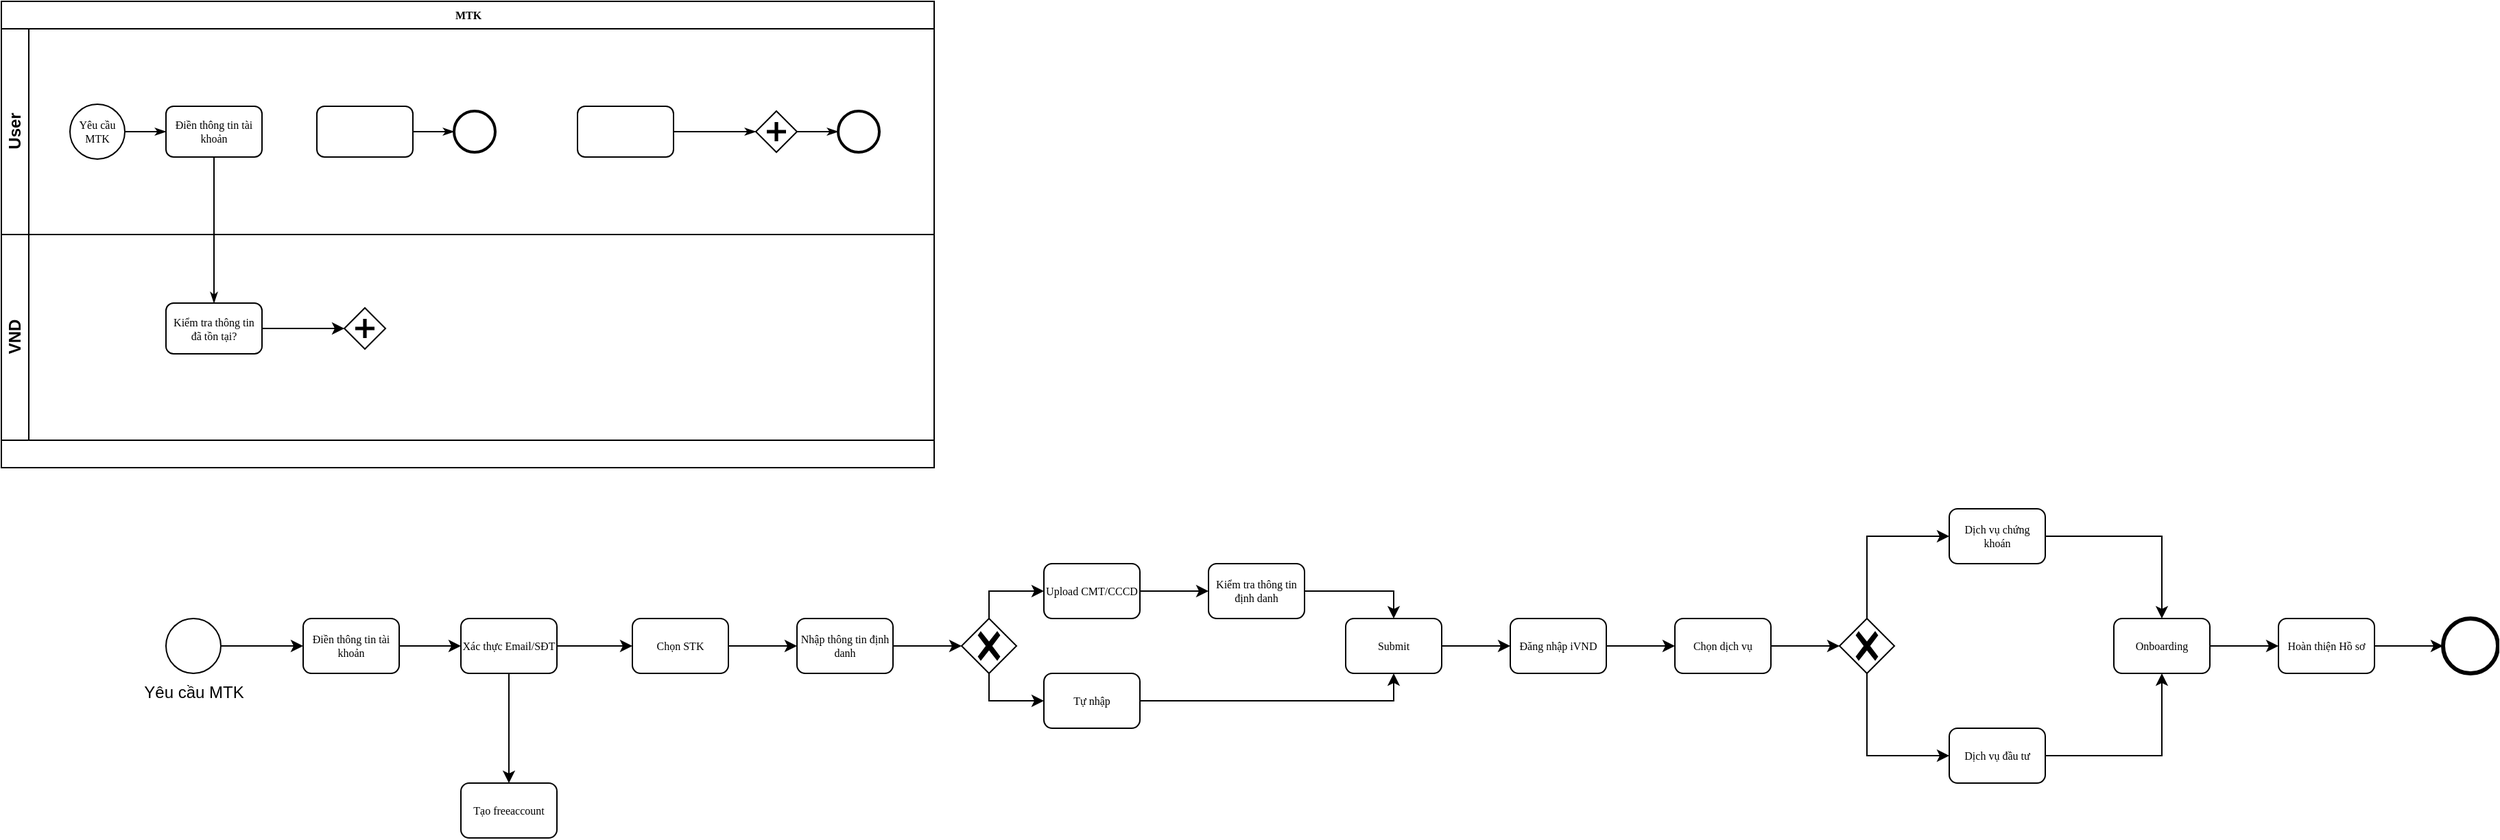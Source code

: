 <mxfile version="14.9.9" type="github" pages="4">
  <diagram name="Page-1" id="c7488fd3-1785-93aa-aadb-54a6760d102a">
    <mxGraphModel dx="618" dy="349" grid="1" gridSize="10" guides="1" tooltips="1" connect="1" arrows="1" fold="1" page="1" pageScale="1" pageWidth="1100" pageHeight="850" background="none" math="0" shadow="0">
      <root>
        <mxCell id="0" />
        <mxCell id="1" parent="0" />
        <mxCell id="2b4e8129b02d487f-1" value="MTK" style="swimlane;html=1;childLayout=stackLayout;horizontal=1;startSize=20;horizontalStack=0;rounded=0;shadow=0;labelBackgroundColor=none;strokeWidth=1;fontFamily=Verdana;fontSize=8;align=center;" parent="1" vertex="1">
          <mxGeometry x="180" y="70" width="680" height="340" as="geometry" />
        </mxCell>
        <mxCell id="2b4e8129b02d487f-2" value="User" style="swimlane;html=1;startSize=20;horizontal=0;" parent="2b4e8129b02d487f-1" vertex="1">
          <mxGeometry y="20" width="680" height="150" as="geometry" />
        </mxCell>
        <mxCell id="2b4e8129b02d487f-18" style="edgeStyle=orthogonalEdgeStyle;rounded=0;html=1;labelBackgroundColor=none;startArrow=none;startFill=0;startSize=5;endArrow=classicThin;endFill=1;endSize=5;jettySize=auto;orthogonalLoop=1;strokeWidth=1;fontFamily=Verdana;fontSize=8" parent="2b4e8129b02d487f-2" source="2b4e8129b02d487f-5" target="2b4e8129b02d487f-6" edge="1">
          <mxGeometry relative="1" as="geometry" />
        </mxCell>
        <mxCell id="2b4e8129b02d487f-5" value="Yêu cầu MTK" style="ellipse;whiteSpace=wrap;html=1;rounded=0;shadow=0;labelBackgroundColor=none;strokeWidth=1;fontFamily=Verdana;fontSize=8;align=center;" parent="2b4e8129b02d487f-2" vertex="1">
          <mxGeometry x="50" y="55" width="40" height="40" as="geometry" />
        </mxCell>
        <mxCell id="2b4e8129b02d487f-6" value="Điền thông tin tài khoản" style="rounded=1;whiteSpace=wrap;html=1;shadow=0;labelBackgroundColor=none;strokeWidth=1;fontFamily=Verdana;fontSize=8;align=center;" parent="2b4e8129b02d487f-2" vertex="1">
          <mxGeometry x="120" y="56.5" width="70" height="37" as="geometry" />
        </mxCell>
        <mxCell id="2b4e8129b02d487f-20" style="edgeStyle=orthogonalEdgeStyle;rounded=0;html=1;labelBackgroundColor=none;startArrow=none;startFill=0;startSize=5;endArrow=classicThin;endFill=1;endSize=5;jettySize=auto;orthogonalLoop=1;strokeWidth=1;fontFamily=Verdana;fontSize=8" parent="2b4e8129b02d487f-2" source="2b4e8129b02d487f-7" target="2b4e8129b02d487f-8" edge="1">
          <mxGeometry relative="1" as="geometry" />
        </mxCell>
        <mxCell id="2b4e8129b02d487f-7" value="" style="rounded=1;whiteSpace=wrap;html=1;shadow=0;labelBackgroundColor=none;strokeWidth=1;fontFamily=Verdana;fontSize=8;align=center;" parent="2b4e8129b02d487f-2" vertex="1">
          <mxGeometry x="230" y="56.5" width="70" height="37" as="geometry" />
        </mxCell>
        <mxCell id="2b4e8129b02d487f-8" value="" style="ellipse;whiteSpace=wrap;html=1;rounded=0;shadow=0;labelBackgroundColor=none;strokeWidth=2;fontFamily=Verdana;fontSize=8;align=center;" parent="2b4e8129b02d487f-2" vertex="1">
          <mxGeometry x="330" y="60" width="30" height="30" as="geometry" />
        </mxCell>
        <mxCell id="2b4e8129b02d487f-22" style="edgeStyle=orthogonalEdgeStyle;rounded=0;html=1;entryX=0;entryY=0.5;labelBackgroundColor=none;startArrow=none;startFill=0;startSize=5;endArrow=classicThin;endFill=1;endSize=5;jettySize=auto;orthogonalLoop=1;strokeWidth=1;fontFamily=Verdana;fontSize=8" parent="2b4e8129b02d487f-2" source="2b4e8129b02d487f-9" target="2b4e8129b02d487f-10" edge="1">
          <mxGeometry relative="1" as="geometry" />
        </mxCell>
        <mxCell id="2b4e8129b02d487f-9" value="" style="rounded=1;whiteSpace=wrap;html=1;shadow=0;labelBackgroundColor=none;strokeWidth=1;fontFamily=Verdana;fontSize=8;align=center;" parent="2b4e8129b02d487f-2" vertex="1">
          <mxGeometry x="420" y="56.5" width="70" height="37" as="geometry" />
        </mxCell>
        <mxCell id="2b4e8129b02d487f-23" style="edgeStyle=orthogonalEdgeStyle;rounded=0;html=1;labelBackgroundColor=none;startArrow=none;startFill=0;startSize=5;endArrow=classicThin;endFill=1;endSize=5;jettySize=auto;orthogonalLoop=1;strokeWidth=1;fontFamily=Verdana;fontSize=8" parent="2b4e8129b02d487f-2" source="2b4e8129b02d487f-10" target="2b4e8129b02d487f-11" edge="1">
          <mxGeometry relative="1" as="geometry" />
        </mxCell>
        <mxCell id="2b4e8129b02d487f-10" value="" style="shape=mxgraph.bpmn.shape;html=1;verticalLabelPosition=bottom;labelBackgroundColor=#ffffff;verticalAlign=top;perimeter=rhombusPerimeter;background=gateway;outline=none;symbol=parallelGw;rounded=1;shadow=0;strokeWidth=1;fontFamily=Verdana;fontSize=8;align=center;" parent="2b4e8129b02d487f-2" vertex="1">
          <mxGeometry x="550" y="60" width="30" height="30" as="geometry" />
        </mxCell>
        <mxCell id="2b4e8129b02d487f-11" value="" style="ellipse;whiteSpace=wrap;html=1;rounded=0;shadow=0;labelBackgroundColor=none;strokeWidth=2;fontFamily=Verdana;fontSize=8;align=center;" parent="2b4e8129b02d487f-2" vertex="1">
          <mxGeometry x="610" y="60" width="30" height="30" as="geometry" />
        </mxCell>
        <mxCell id="2b4e8129b02d487f-3" value="VND" style="swimlane;html=1;startSize=20;horizontal=0;" parent="2b4e8129b02d487f-1" vertex="1">
          <mxGeometry y="170" width="680" height="150" as="geometry" />
        </mxCell>
        <mxCell id="t-NtfFLK4xxWOC6bRGIN-2" style="edgeStyle=orthogonalEdgeStyle;rounded=0;orthogonalLoop=1;jettySize=auto;html=1;exitX=1;exitY=0.5;exitDx=0;exitDy=0;entryX=0;entryY=0.5;entryDx=0;entryDy=0;" parent="2b4e8129b02d487f-3" source="2b4e8129b02d487f-12" target="t-NtfFLK4xxWOC6bRGIN-1" edge="1">
          <mxGeometry relative="1" as="geometry" />
        </mxCell>
        <mxCell id="2b4e8129b02d487f-12" value="Kiểm tra thông tin đã tồn tại?" style="rounded=1;whiteSpace=wrap;html=1;shadow=0;labelBackgroundColor=none;strokeWidth=1;fontFamily=Verdana;fontSize=8;align=center;" parent="2b4e8129b02d487f-3" vertex="1">
          <mxGeometry x="120" y="50.0" width="70" height="37" as="geometry" />
        </mxCell>
        <mxCell id="t-NtfFLK4xxWOC6bRGIN-1" value="" style="shape=mxgraph.bpmn.shape;html=1;verticalLabelPosition=bottom;labelBackgroundColor=#ffffff;verticalAlign=top;perimeter=rhombusPerimeter;background=gateway;outline=none;symbol=parallelGw;rounded=1;shadow=0;strokeWidth=1;fontFamily=Verdana;fontSize=8;align=center;" parent="2b4e8129b02d487f-3" vertex="1">
          <mxGeometry x="250" y="53.5" width="30" height="30" as="geometry" />
        </mxCell>
        <mxCell id="2b4e8129b02d487f-24" style="edgeStyle=orthogonalEdgeStyle;rounded=0;html=1;labelBackgroundColor=none;startArrow=none;startFill=0;startSize=5;endArrow=classicThin;endFill=1;endSize=5;jettySize=auto;orthogonalLoop=1;strokeWidth=1;fontFamily=Verdana;fontSize=8" parent="2b4e8129b02d487f-1" source="2b4e8129b02d487f-6" target="2b4e8129b02d487f-12" edge="1">
          <mxGeometry relative="1" as="geometry" />
        </mxCell>
        <mxCell id="_49HIfY4UiRzJs0RtM3f-4" style="edgeStyle=orthogonalEdgeStyle;rounded=0;orthogonalLoop=1;jettySize=auto;html=1;exitX=1;exitY=0.5;exitDx=0;exitDy=0;exitPerimeter=0;entryX=0;entryY=0.5;entryDx=0;entryDy=0;" parent="1" source="_49HIfY4UiRzJs0RtM3f-2" target="_49HIfY4UiRzJs0RtM3f-3" edge="1">
          <mxGeometry relative="1" as="geometry" />
        </mxCell>
        <mxCell id="_49HIfY4UiRzJs0RtM3f-2" value="Yêu cầu MTK" style="points=[[0.145,0.145,0],[0.5,0,0],[0.855,0.145,0],[1,0.5,0],[0.855,0.855,0],[0.5,1,0],[0.145,0.855,0],[0,0.5,0]];shape=mxgraph.bpmn.event;html=1;verticalLabelPosition=bottom;labelBackgroundColor=#ffffff;verticalAlign=top;align=center;perimeter=ellipsePerimeter;outlineConnect=0;aspect=fixed;outline=standard;symbol=general;" parent="1" vertex="1">
          <mxGeometry x="300" y="520" width="40" height="40" as="geometry" />
        </mxCell>
        <mxCell id="_49HIfY4UiRzJs0RtM3f-8" value="" style="edgeStyle=orthogonalEdgeStyle;rounded=0;orthogonalLoop=1;jettySize=auto;html=1;" parent="1" source="_49HIfY4UiRzJs0RtM3f-3" target="_49HIfY4UiRzJs0RtM3f-7" edge="1">
          <mxGeometry relative="1" as="geometry" />
        </mxCell>
        <mxCell id="_49HIfY4UiRzJs0RtM3f-3" value="Điền thông tin tài khoản" style="rounded=1;whiteSpace=wrap;html=1;shadow=0;labelBackgroundColor=none;strokeWidth=1;fontFamily=Verdana;fontSize=8;align=center;" parent="1" vertex="1">
          <mxGeometry x="400" y="520" width="70" height="40" as="geometry" />
        </mxCell>
        <mxCell id="_49HIfY4UiRzJs0RtM3f-10" value="" style="edgeStyle=orthogonalEdgeStyle;rounded=0;orthogonalLoop=1;jettySize=auto;html=1;" parent="1" source="_49HIfY4UiRzJs0RtM3f-7" target="_49HIfY4UiRzJs0RtM3f-9" edge="1">
          <mxGeometry relative="1" as="geometry" />
        </mxCell>
        <mxCell id="3oZRIPKKjnmmXaLc5pMN-2" value="" style="edgeStyle=orthogonalEdgeStyle;rounded=0;orthogonalLoop=1;jettySize=auto;html=1;" edge="1" parent="1" source="_49HIfY4UiRzJs0RtM3f-7" target="3oZRIPKKjnmmXaLc5pMN-1">
          <mxGeometry relative="1" as="geometry" />
        </mxCell>
        <mxCell id="_49HIfY4UiRzJs0RtM3f-7" value="Xác thực Email/SĐT" style="rounded=1;whiteSpace=wrap;html=1;shadow=0;labelBackgroundColor=none;strokeWidth=1;fontFamily=Verdana;fontSize=8;align=center;" parent="1" vertex="1">
          <mxGeometry x="515" y="520" width="70" height="40" as="geometry" />
        </mxCell>
        <mxCell id="_49HIfY4UiRzJs0RtM3f-14" value="" style="edgeStyle=orthogonalEdgeStyle;rounded=0;orthogonalLoop=1;jettySize=auto;html=1;" parent="1" source="_49HIfY4UiRzJs0RtM3f-9" target="_49HIfY4UiRzJs0RtM3f-13" edge="1">
          <mxGeometry relative="1" as="geometry" />
        </mxCell>
        <mxCell id="_49HIfY4UiRzJs0RtM3f-9" value="Chọn STK" style="rounded=1;whiteSpace=wrap;html=1;shadow=0;labelBackgroundColor=none;strokeWidth=1;fontFamily=Verdana;fontSize=8;align=center;" parent="1" vertex="1">
          <mxGeometry x="640" y="520" width="70" height="40" as="geometry" />
        </mxCell>
        <mxCell id="_49HIfY4UiRzJs0RtM3f-16" style="edgeStyle=orthogonalEdgeStyle;rounded=0;orthogonalLoop=1;jettySize=auto;html=1;exitX=1;exitY=0.5;exitDx=0;exitDy=0;entryX=0;entryY=0.5;entryDx=0;entryDy=0;entryPerimeter=0;" parent="1" source="_49HIfY4UiRzJs0RtM3f-13" target="_49HIfY4UiRzJs0RtM3f-15" edge="1">
          <mxGeometry relative="1" as="geometry" />
        </mxCell>
        <mxCell id="_49HIfY4UiRzJs0RtM3f-13" value="Nhập thông tin định danh" style="rounded=1;whiteSpace=wrap;html=1;shadow=0;labelBackgroundColor=none;strokeWidth=1;fontFamily=Verdana;fontSize=8;align=center;" parent="1" vertex="1">
          <mxGeometry x="760" y="520" width="70" height="40" as="geometry" />
        </mxCell>
        <mxCell id="_49HIfY4UiRzJs0RtM3f-18" style="edgeStyle=orthogonalEdgeStyle;rounded=0;orthogonalLoop=1;jettySize=auto;html=1;exitX=0.5;exitY=0;exitDx=0;exitDy=0;exitPerimeter=0;entryX=0;entryY=0.5;entryDx=0;entryDy=0;" parent="1" source="_49HIfY4UiRzJs0RtM3f-15" target="_49HIfY4UiRzJs0RtM3f-17" edge="1">
          <mxGeometry relative="1" as="geometry" />
        </mxCell>
        <mxCell id="_49HIfY4UiRzJs0RtM3f-20" style="edgeStyle=orthogonalEdgeStyle;rounded=0;orthogonalLoop=1;jettySize=auto;html=1;exitX=0.5;exitY=1;exitDx=0;exitDy=0;exitPerimeter=0;entryX=0;entryY=0.5;entryDx=0;entryDy=0;" parent="1" source="_49HIfY4UiRzJs0RtM3f-15" target="_49HIfY4UiRzJs0RtM3f-19" edge="1">
          <mxGeometry relative="1" as="geometry" />
        </mxCell>
        <mxCell id="_49HIfY4UiRzJs0RtM3f-15" value="" style="points=[[0.25,0.25,0],[0.5,0,0],[0.75,0.25,0],[1,0.5,0],[0.75,0.75,0],[0.5,1,0],[0.25,0.75,0],[0,0.5,0]];shape=mxgraph.bpmn.gateway2;html=1;verticalLabelPosition=bottom;labelBackgroundColor=#ffffff;verticalAlign=top;align=center;perimeter=rhombusPerimeter;outlineConnect=0;outline=none;symbol=none;gwType=exclusive;" parent="1" vertex="1">
          <mxGeometry x="880" y="520" width="40" height="40" as="geometry" />
        </mxCell>
        <mxCell id="_49HIfY4UiRzJs0RtM3f-22" value="" style="edgeStyle=orthogonalEdgeStyle;rounded=0;orthogonalLoop=1;jettySize=auto;html=1;" parent="1" source="_49HIfY4UiRzJs0RtM3f-17" target="_49HIfY4UiRzJs0RtM3f-21" edge="1">
          <mxGeometry relative="1" as="geometry" />
        </mxCell>
        <mxCell id="_49HIfY4UiRzJs0RtM3f-17" value="Upload CMT/CCCD" style="rounded=1;whiteSpace=wrap;html=1;shadow=0;labelBackgroundColor=none;strokeWidth=1;fontFamily=Verdana;fontSize=8;align=center;" parent="1" vertex="1">
          <mxGeometry x="940" y="480" width="70" height="40" as="geometry" />
        </mxCell>
        <mxCell id="_49HIfY4UiRzJs0RtM3f-25" style="edgeStyle=orthogonalEdgeStyle;rounded=0;orthogonalLoop=1;jettySize=auto;html=1;exitX=1;exitY=0.5;exitDx=0;exitDy=0;entryX=0.5;entryY=1;entryDx=0;entryDy=0;" parent="1" source="_49HIfY4UiRzJs0RtM3f-19" target="_49HIfY4UiRzJs0RtM3f-23" edge="1">
          <mxGeometry relative="1" as="geometry" />
        </mxCell>
        <mxCell id="_49HIfY4UiRzJs0RtM3f-19" value="Tự nhập" style="rounded=1;whiteSpace=wrap;html=1;shadow=0;labelBackgroundColor=none;strokeWidth=1;fontFamily=Verdana;fontSize=8;align=center;" parent="1" vertex="1">
          <mxGeometry x="940" y="560" width="70" height="40" as="geometry" />
        </mxCell>
        <mxCell id="_49HIfY4UiRzJs0RtM3f-24" style="edgeStyle=orthogonalEdgeStyle;rounded=0;orthogonalLoop=1;jettySize=auto;html=1;exitX=1;exitY=0.5;exitDx=0;exitDy=0;entryX=0.5;entryY=0;entryDx=0;entryDy=0;" parent="1" source="_49HIfY4UiRzJs0RtM3f-21" target="_49HIfY4UiRzJs0RtM3f-23" edge="1">
          <mxGeometry relative="1" as="geometry" />
        </mxCell>
        <mxCell id="_49HIfY4UiRzJs0RtM3f-21" value="Kiểm tra thông tin định danh" style="rounded=1;whiteSpace=wrap;html=1;shadow=0;labelBackgroundColor=none;strokeWidth=1;fontFamily=Verdana;fontSize=8;align=center;" parent="1" vertex="1">
          <mxGeometry x="1060" y="480" width="70" height="40" as="geometry" />
        </mxCell>
        <mxCell id="_49HIfY4UiRzJs0RtM3f-27" value="" style="edgeStyle=orthogonalEdgeStyle;rounded=0;orthogonalLoop=1;jettySize=auto;html=1;" parent="1" source="_49HIfY4UiRzJs0RtM3f-23" target="_49HIfY4UiRzJs0RtM3f-26" edge="1">
          <mxGeometry relative="1" as="geometry" />
        </mxCell>
        <mxCell id="_49HIfY4UiRzJs0RtM3f-23" value="Submit" style="rounded=1;whiteSpace=wrap;html=1;shadow=0;labelBackgroundColor=none;strokeWidth=1;fontFamily=Verdana;fontSize=8;align=center;" parent="1" vertex="1">
          <mxGeometry x="1160" y="520" width="70" height="40" as="geometry" />
        </mxCell>
        <mxCell id="_49HIfY4UiRzJs0RtM3f-29" value="" style="edgeStyle=orthogonalEdgeStyle;rounded=0;orthogonalLoop=1;jettySize=auto;html=1;" parent="1" source="_49HIfY4UiRzJs0RtM3f-26" target="_49HIfY4UiRzJs0RtM3f-28" edge="1">
          <mxGeometry relative="1" as="geometry" />
        </mxCell>
        <mxCell id="_49HIfY4UiRzJs0RtM3f-26" value="Đăng nhập iVND" style="rounded=1;whiteSpace=wrap;html=1;shadow=0;labelBackgroundColor=none;strokeWidth=1;fontFamily=Verdana;fontSize=8;align=center;" parent="1" vertex="1">
          <mxGeometry x="1280" y="520" width="70" height="40" as="geometry" />
        </mxCell>
        <mxCell id="_49HIfY4UiRzJs0RtM3f-31" style="edgeStyle=orthogonalEdgeStyle;rounded=0;orthogonalLoop=1;jettySize=auto;html=1;exitX=1;exitY=0.5;exitDx=0;exitDy=0;" parent="1" source="_49HIfY4UiRzJs0RtM3f-28" target="_49HIfY4UiRzJs0RtM3f-30" edge="1">
          <mxGeometry relative="1" as="geometry" />
        </mxCell>
        <mxCell id="_49HIfY4UiRzJs0RtM3f-28" value="Chọn dịch vụ" style="rounded=1;whiteSpace=wrap;html=1;shadow=0;labelBackgroundColor=none;strokeWidth=1;fontFamily=Verdana;fontSize=8;align=center;" parent="1" vertex="1">
          <mxGeometry x="1400" y="520" width="70" height="40" as="geometry" />
        </mxCell>
        <mxCell id="_49HIfY4UiRzJs0RtM3f-33" style="edgeStyle=orthogonalEdgeStyle;rounded=0;orthogonalLoop=1;jettySize=auto;html=1;exitX=0.5;exitY=0;exitDx=0;exitDy=0;exitPerimeter=0;entryX=0;entryY=0.5;entryDx=0;entryDy=0;" parent="1" source="_49HIfY4UiRzJs0RtM3f-30" target="_49HIfY4UiRzJs0RtM3f-32" edge="1">
          <mxGeometry relative="1" as="geometry" />
        </mxCell>
        <mxCell id="_49HIfY4UiRzJs0RtM3f-35" style="edgeStyle=orthogonalEdgeStyle;rounded=0;orthogonalLoop=1;jettySize=auto;html=1;exitX=0.5;exitY=1;exitDx=0;exitDy=0;exitPerimeter=0;entryX=0;entryY=0.5;entryDx=0;entryDy=0;" parent="1" source="_49HIfY4UiRzJs0RtM3f-30" target="_49HIfY4UiRzJs0RtM3f-34" edge="1">
          <mxGeometry relative="1" as="geometry" />
        </mxCell>
        <mxCell id="_49HIfY4UiRzJs0RtM3f-30" value="" style="points=[[0.25,0.25,0],[0.5,0,0],[0.75,0.25,0],[1,0.5,0],[0.75,0.75,0],[0.5,1,0],[0.25,0.75,0],[0,0.5,0]];shape=mxgraph.bpmn.gateway2;html=1;verticalLabelPosition=bottom;labelBackgroundColor=#ffffff;verticalAlign=top;align=center;perimeter=rhombusPerimeter;outlineConnect=0;outline=none;symbol=none;gwType=exclusive;" parent="1" vertex="1">
          <mxGeometry x="1520" y="520" width="40" height="40" as="geometry" />
        </mxCell>
        <mxCell id="_49HIfY4UiRzJs0RtM3f-37" value="" style="edgeStyle=orthogonalEdgeStyle;rounded=0;orthogonalLoop=1;jettySize=auto;html=1;" parent="1" source="_49HIfY4UiRzJs0RtM3f-32" target="_49HIfY4UiRzJs0RtM3f-36" edge="1">
          <mxGeometry relative="1" as="geometry" />
        </mxCell>
        <mxCell id="_49HIfY4UiRzJs0RtM3f-32" value="Dịch vụ chứng khoán" style="rounded=1;whiteSpace=wrap;html=1;shadow=0;labelBackgroundColor=none;strokeWidth=1;fontFamily=Verdana;fontSize=8;align=center;" parent="1" vertex="1">
          <mxGeometry x="1600" y="440" width="70" height="40" as="geometry" />
        </mxCell>
        <mxCell id="_49HIfY4UiRzJs0RtM3f-38" style="edgeStyle=orthogonalEdgeStyle;rounded=0;orthogonalLoop=1;jettySize=auto;html=1;exitX=1;exitY=0.5;exitDx=0;exitDy=0;entryX=0.5;entryY=1;entryDx=0;entryDy=0;" parent="1" source="_49HIfY4UiRzJs0RtM3f-34" target="_49HIfY4UiRzJs0RtM3f-36" edge="1">
          <mxGeometry relative="1" as="geometry" />
        </mxCell>
        <mxCell id="_49HIfY4UiRzJs0RtM3f-34" value="Dịch vụ đầu tư" style="rounded=1;whiteSpace=wrap;html=1;shadow=0;labelBackgroundColor=none;strokeWidth=1;fontFamily=Verdana;fontSize=8;align=center;" parent="1" vertex="1">
          <mxGeometry x="1600" y="600" width="70" height="40" as="geometry" />
        </mxCell>
        <mxCell id="_49HIfY4UiRzJs0RtM3f-40" value="" style="edgeStyle=orthogonalEdgeStyle;rounded=0;orthogonalLoop=1;jettySize=auto;html=1;" parent="1" source="_49HIfY4UiRzJs0RtM3f-36" target="_49HIfY4UiRzJs0RtM3f-39" edge="1">
          <mxGeometry relative="1" as="geometry" />
        </mxCell>
        <mxCell id="_49HIfY4UiRzJs0RtM3f-36" value="Onboarding" style="rounded=1;whiteSpace=wrap;html=1;shadow=0;labelBackgroundColor=none;strokeWidth=1;fontFamily=Verdana;fontSize=8;align=center;" parent="1" vertex="1">
          <mxGeometry x="1720" y="520" width="70" height="40" as="geometry" />
        </mxCell>
        <mxCell id="_49HIfY4UiRzJs0RtM3f-42" style="edgeStyle=orthogonalEdgeStyle;rounded=0;orthogonalLoop=1;jettySize=auto;html=1;exitX=1;exitY=0.5;exitDx=0;exitDy=0;" parent="1" source="_49HIfY4UiRzJs0RtM3f-39" target="_49HIfY4UiRzJs0RtM3f-41" edge="1">
          <mxGeometry relative="1" as="geometry" />
        </mxCell>
        <mxCell id="_49HIfY4UiRzJs0RtM3f-39" value="Hoàn thiện Hồ sơ" style="rounded=1;whiteSpace=wrap;html=1;shadow=0;labelBackgroundColor=none;strokeWidth=1;fontFamily=Verdana;fontSize=8;align=center;" parent="1" vertex="1">
          <mxGeometry x="1840" y="520" width="70" height="40" as="geometry" />
        </mxCell>
        <mxCell id="_49HIfY4UiRzJs0RtM3f-41" value="" style="points=[[0.145,0.145,0],[0.5,0,0],[0.855,0.145,0],[1,0.5,0],[0.855,0.855,0],[0.5,1,0],[0.145,0.855,0],[0,0.5,0]];shape=mxgraph.bpmn.event;html=1;verticalLabelPosition=bottom;labelBackgroundColor=#ffffff;verticalAlign=top;align=center;perimeter=ellipsePerimeter;outlineConnect=0;aspect=fixed;outline=end;symbol=terminate2;" parent="1" vertex="1">
          <mxGeometry x="1960" y="520" width="40" height="40" as="geometry" />
        </mxCell>
        <mxCell id="3oZRIPKKjnmmXaLc5pMN-1" value="Tạo freeaccount" style="rounded=1;whiteSpace=wrap;html=1;shadow=0;labelBackgroundColor=none;strokeWidth=1;fontFamily=Verdana;fontSize=8;align=center;" vertex="1" parent="1">
          <mxGeometry x="515" y="640" width="70" height="40" as="geometry" />
        </mxCell>
      </root>
    </mxGraphModel>
  </diagram>
  <diagram id="kP4knS4h50Ho0ba9p5c6" name="Page-2">
    <mxGraphModel dx="2968" dy="1680" grid="1" gridSize="10" guides="1" tooltips="1" connect="1" arrows="1" fold="1" page="1" pageScale="1" pageWidth="1200" pageHeight="3500" math="0" shadow="0">
      <root>
        <mxCell id="rjYweRCu03pta9ILM9iG-0" />
        <mxCell id="rjYweRCu03pta9ILM9iG-1" parent="rjYweRCu03pta9ILM9iG-0" />
        <mxCell id="rjYweRCu03pta9ILM9iG-4" value="" style="edgeStyle=orthogonalEdgeStyle;rounded=0;orthogonalLoop=1;jettySize=auto;html=1;" parent="rjYweRCu03pta9ILM9iG-1" source="rjYweRCu03pta9ILM9iG-2" target="rjYweRCu03pta9ILM9iG-3" edge="1">
          <mxGeometry relative="1" as="geometry" />
        </mxCell>
        <mxCell id="rjYweRCu03pta9ILM9iG-2" value="Actor" style="shape=umlActor;verticalLabelPosition=bottom;verticalAlign=top;html=1;outlineConnect=0;" parent="rjYweRCu03pta9ILM9iG-1" vertex="1">
          <mxGeometry x="160" y="200" width="30" height="60" as="geometry" />
        </mxCell>
        <mxCell id="rjYweRCu03pta9ILM9iG-6" value="" style="edgeStyle=orthogonalEdgeStyle;rounded=0;orthogonalLoop=1;jettySize=auto;html=1;" parent="rjYweRCu03pta9ILM9iG-1" source="rjYweRCu03pta9ILM9iG-3" target="rjYweRCu03pta9ILM9iG-5" edge="1">
          <mxGeometry relative="1" as="geometry" />
        </mxCell>
        <mxCell id="rjYweRCu03pta9ILM9iG-3" value="Yêu cầu MTK" style="whiteSpace=wrap;html=1;verticalAlign=middle;align=center;" parent="rjYweRCu03pta9ILM9iG-1" vertex="1">
          <mxGeometry x="270" y="200" width="120" height="60" as="geometry" />
        </mxCell>
        <mxCell id="rjYweRCu03pta9ILM9iG-8" value="" style="edgeStyle=orthogonalEdgeStyle;rounded=0;orthogonalLoop=1;jettySize=auto;html=1;" parent="rjYweRCu03pta9ILM9iG-1" source="rjYweRCu03pta9ILM9iG-5" target="rjYweRCu03pta9ILM9iG-7" edge="1">
          <mxGeometry relative="1" as="geometry" />
        </mxCell>
        <mxCell id="rjYweRCu03pta9ILM9iG-5" value="Nhập thông tin tài khoản" style="whiteSpace=wrap;html=1;" parent="rjYweRCu03pta9ILM9iG-1" vertex="1">
          <mxGeometry x="470" y="200" width="120" height="60" as="geometry" />
        </mxCell>
        <mxCell id="rjYweRCu03pta9ILM9iG-10" value="" style="edgeStyle=orthogonalEdgeStyle;rounded=0;orthogonalLoop=1;jettySize=auto;html=1;" parent="rjYweRCu03pta9ILM9iG-1" source="rjYweRCu03pta9ILM9iG-7" target="rjYweRCu03pta9ILM9iG-9" edge="1">
          <mxGeometry relative="1" as="geometry" />
        </mxCell>
        <mxCell id="rjYweRCu03pta9ILM9iG-7" value="Xác thực Email/SĐT" style="whiteSpace=wrap;html=1;" parent="rjYweRCu03pta9ILM9iG-1" vertex="1">
          <mxGeometry x="670" y="200" width="120" height="60" as="geometry" />
        </mxCell>
        <mxCell id="rjYweRCu03pta9ILM9iG-12" value="" style="edgeStyle=orthogonalEdgeStyle;rounded=0;orthogonalLoop=1;jettySize=auto;html=1;" parent="rjYweRCu03pta9ILM9iG-1" source="rjYweRCu03pta9ILM9iG-9" target="rjYweRCu03pta9ILM9iG-11" edge="1">
          <mxGeometry relative="1" as="geometry" />
        </mxCell>
        <mxCell id="rjYweRCu03pta9ILM9iG-9" value="Nhập thông tin định danh" style="whiteSpace=wrap;html=1;" parent="rjYweRCu03pta9ILM9iG-1" vertex="1">
          <mxGeometry x="870" y="200" width="120" height="60" as="geometry" />
        </mxCell>
        <mxCell id="rjYweRCu03pta9ILM9iG-14" value="" style="edgeStyle=orthogonalEdgeStyle;rounded=0;orthogonalLoop=1;jettySize=auto;html=1;" parent="rjYweRCu03pta9ILM9iG-1" source="rjYweRCu03pta9ILM9iG-11" target="rjYweRCu03pta9ILM9iG-13" edge="1">
          <mxGeometry relative="1" as="geometry" />
        </mxCell>
        <mxCell id="rjYweRCu03pta9ILM9iG-11" value="Kiểm tra thông tin định danh" style="whiteSpace=wrap;html=1;" parent="rjYweRCu03pta9ILM9iG-1" vertex="1">
          <mxGeometry x="1070" y="200" width="120" height="60" as="geometry" />
        </mxCell>
        <mxCell id="rjYweRCu03pta9ILM9iG-16" value="" style="edgeStyle=orthogonalEdgeStyle;rounded=0;orthogonalLoop=1;jettySize=auto;html=1;" parent="rjYweRCu03pta9ILM9iG-1" source="rjYweRCu03pta9ILM9iG-13" target="rjYweRCu03pta9ILM9iG-15" edge="1">
          <mxGeometry relative="1" as="geometry" />
        </mxCell>
        <mxCell id="rjYweRCu03pta9ILM9iG-13" value="Submit" style="whiteSpace=wrap;html=1;" parent="rjYweRCu03pta9ILM9iG-1" vertex="1">
          <mxGeometry x="1240" y="200" width="120" height="60" as="geometry" />
        </mxCell>
        <mxCell id="rjYweRCu03pta9ILM9iG-18" value="" style="edgeStyle=orthogonalEdgeStyle;rounded=0;orthogonalLoop=1;jettySize=auto;html=1;" parent="rjYweRCu03pta9ILM9iG-1" source="rjYweRCu03pta9ILM9iG-15" target="rjYweRCu03pta9ILM9iG-17" edge="1">
          <mxGeometry relative="1" as="geometry" />
        </mxCell>
        <mxCell id="rjYweRCu03pta9ILM9iG-15" value="Đăng nhập" style="whiteSpace=wrap;html=1;" parent="rjYweRCu03pta9ILM9iG-1" vertex="1">
          <mxGeometry x="1440" y="200" width="120" height="60" as="geometry" />
        </mxCell>
        <mxCell id="rjYweRCu03pta9ILM9iG-20" value="" style="edgeStyle=orthogonalEdgeStyle;rounded=0;orthogonalLoop=1;jettySize=auto;html=1;fontSize=42;exitX=0.5;exitY=0;exitDx=0;exitDy=0;entryX=0;entryY=0.5;entryDx=0;entryDy=0;" parent="rjYweRCu03pta9ILM9iG-1" source="rjYweRCu03pta9ILM9iG-17" target="rjYweRCu03pta9ILM9iG-19" edge="1">
          <mxGeometry relative="1" as="geometry" />
        </mxCell>
        <mxCell id="rjYweRCu03pta9ILM9iG-17" value="&lt;font style=&quot;font-size: 42px;&quot;&gt;x&lt;/font&gt;" style="rhombus;whiteSpace=wrap;html=1;verticalAlign=middle;fontSize=42;" parent="rjYweRCu03pta9ILM9iG-1" vertex="1">
          <mxGeometry x="1650" y="190" width="80" height="80" as="geometry" />
        </mxCell>
        <mxCell id="rjYweRCu03pta9ILM9iG-19" value="" style="whiteSpace=wrap;html=1;fontSize=12;" parent="rjYweRCu03pta9ILM9iG-1" vertex="1">
          <mxGeometry x="1800" y="80" width="120" height="60" as="geometry" />
        </mxCell>
        <mxCell id="rjYweRCu03pta9ILM9iG-24" value="" style="edgeStyle=orthogonalEdgeStyle;rounded=0;orthogonalLoop=1;jettySize=auto;html=1;fontSize=12;" parent="rjYweRCu03pta9ILM9iG-1" source="rjYweRCu03pta9ILM9iG-22" target="rjYweRCu03pta9ILM9iG-23" edge="1">
          <mxGeometry relative="1" as="geometry" />
        </mxCell>
        <mxCell id="rjYweRCu03pta9ILM9iG-22" value="Yêu cầu MTK" style="ellipse;whiteSpace=wrap;html=1;aspect=fixed;fontSize=12;align=center;verticalAlign=middle;" parent="rjYweRCu03pta9ILM9iG-1" vertex="1">
          <mxGeometry x="200" y="420" width="80" height="80" as="geometry" />
        </mxCell>
        <mxCell id="rjYweRCu03pta9ILM9iG-26" value="" style="edgeStyle=orthogonalEdgeStyle;rounded=0;orthogonalLoop=1;jettySize=auto;html=1;fontSize=12;" parent="rjYweRCu03pta9ILM9iG-1" source="rjYweRCu03pta9ILM9iG-23" target="rjYweRCu03pta9ILM9iG-25" edge="1">
          <mxGeometry relative="1" as="geometry" />
        </mxCell>
        <mxCell id="rjYweRCu03pta9ILM9iG-23" value="Nhập thông tin tài khoản" style="whiteSpace=wrap;html=1;" parent="rjYweRCu03pta9ILM9iG-1" vertex="1">
          <mxGeometry x="320" y="430" width="120" height="60" as="geometry" />
        </mxCell>
        <mxCell id="2D8VnrzymcDXbHTVr43E-1" value="" style="edgeStyle=orthogonalEdgeStyle;rounded=0;orthogonalLoop=1;jettySize=auto;html=1;" parent="rjYweRCu03pta9ILM9iG-1" source="rjYweRCu03pta9ILM9iG-25" target="2D8VnrzymcDXbHTVr43E-0" edge="1">
          <mxGeometry relative="1" as="geometry" />
        </mxCell>
        <mxCell id="rjYweRCu03pta9ILM9iG-25" value="Xác thực OTP" style="whiteSpace=wrap;html=1;" parent="rjYweRCu03pta9ILM9iG-1" vertex="1">
          <mxGeometry x="480" y="430" width="120" height="60" as="geometry" />
        </mxCell>
        <mxCell id="2D8VnrzymcDXbHTVr43E-5" style="edgeStyle=orthogonalEdgeStyle;rounded=0;orthogonalLoop=1;jettySize=auto;html=1;exitX=1;exitY=0.5;exitDx=0;exitDy=0;entryX=0;entryY=0.5;entryDx=0;entryDy=0;entryPerimeter=0;" parent="rjYweRCu03pta9ILM9iG-1" source="2D8VnrzymcDXbHTVr43E-0" target="2D8VnrzymcDXbHTVr43E-2" edge="1">
          <mxGeometry relative="1" as="geometry" />
        </mxCell>
        <mxCell id="2D8VnrzymcDXbHTVr43E-0" value="Nhập thông tin định danh" style="whiteSpace=wrap;html=1;" parent="rjYweRCu03pta9ILM9iG-1" vertex="1">
          <mxGeometry x="640" y="430" width="120" height="60" as="geometry" />
        </mxCell>
        <mxCell id="2D8VnrzymcDXbHTVr43E-8" style="edgeStyle=orthogonalEdgeStyle;rounded=0;orthogonalLoop=1;jettySize=auto;html=1;exitX=0.5;exitY=0;exitDx=0;exitDy=0;exitPerimeter=0;entryX=0;entryY=0.5;entryDx=0;entryDy=0;" parent="rjYweRCu03pta9ILM9iG-1" source="2D8VnrzymcDXbHTVr43E-2" target="2D8VnrzymcDXbHTVr43E-6" edge="1">
          <mxGeometry relative="1" as="geometry" />
        </mxCell>
        <mxCell id="2D8VnrzymcDXbHTVr43E-9" style="edgeStyle=orthogonalEdgeStyle;rounded=0;orthogonalLoop=1;jettySize=auto;html=1;exitX=0.5;exitY=1;exitDx=0;exitDy=0;exitPerimeter=0;entryX=0;entryY=0.5;entryDx=0;entryDy=0;" parent="rjYweRCu03pta9ILM9iG-1" source="2D8VnrzymcDXbHTVr43E-2" target="2D8VnrzymcDXbHTVr43E-7" edge="1">
          <mxGeometry relative="1" as="geometry" />
        </mxCell>
        <mxCell id="2D8VnrzymcDXbHTVr43E-2" value="" style="points=[[0.25,0.25,0],[0.5,0,0],[0.75,0.25,0],[1,0.5,0],[0.75,0.75,0],[0.5,1,0],[0.25,0.75,0],[0,0.5,0]];shape=mxgraph.bpmn.gateway2;html=1;verticalLabelPosition=bottom;labelBackgroundColor=#ffffff;verticalAlign=top;align=center;perimeter=rhombusPerimeter;outlineConnect=0;outline=none;symbol=none;gwType=exclusive;" parent="rjYweRCu03pta9ILM9iG-1" vertex="1">
          <mxGeometry x="800" y="435" width="50" height="50" as="geometry" />
        </mxCell>
        <mxCell id="2D8VnrzymcDXbHTVr43E-11" value="" style="edgeStyle=orthogonalEdgeStyle;rounded=0;orthogonalLoop=1;jettySize=auto;html=1;" parent="rjYweRCu03pta9ILM9iG-1" source="2D8VnrzymcDXbHTVr43E-6" target="2D8VnrzymcDXbHTVr43E-10" edge="1">
          <mxGeometry relative="1" as="geometry" />
        </mxCell>
        <mxCell id="2D8VnrzymcDXbHTVr43E-6" value="Upload CMT/CCCD" style="whiteSpace=wrap;html=1;" parent="rjYweRCu03pta9ILM9iG-1" vertex="1">
          <mxGeometry x="880" y="360" width="120" height="60" as="geometry" />
        </mxCell>
        <mxCell id="2D8VnrzymcDXbHTVr43E-14" style="edgeStyle=orthogonalEdgeStyle;rounded=0;orthogonalLoop=1;jettySize=auto;html=1;exitX=1;exitY=0.5;exitDx=0;exitDy=0;entryX=0.5;entryY=1;entryDx=0;entryDy=0;" parent="rjYweRCu03pta9ILM9iG-1" source="2D8VnrzymcDXbHTVr43E-7" target="2D8VnrzymcDXbHTVr43E-12" edge="1">
          <mxGeometry relative="1" as="geometry" />
        </mxCell>
        <mxCell id="2D8VnrzymcDXbHTVr43E-7" value="Tự nhập" style="whiteSpace=wrap;html=1;" parent="rjYweRCu03pta9ILM9iG-1" vertex="1">
          <mxGeometry x="880" y="480" width="120" height="60" as="geometry" />
        </mxCell>
        <mxCell id="2D8VnrzymcDXbHTVr43E-13" value="" style="edgeStyle=orthogonalEdgeStyle;rounded=0;orthogonalLoop=1;jettySize=auto;html=1;" parent="rjYweRCu03pta9ILM9iG-1" source="2D8VnrzymcDXbHTVr43E-10" target="2D8VnrzymcDXbHTVr43E-12" edge="1">
          <mxGeometry relative="1" as="geometry" />
        </mxCell>
        <mxCell id="2D8VnrzymcDXbHTVr43E-10" value="Kiểm tra thông tin định danh" style="whiteSpace=wrap;html=1;" parent="rjYweRCu03pta9ILM9iG-1" vertex="1">
          <mxGeometry x="1080" y="360" width="120" height="60" as="geometry" />
        </mxCell>
        <mxCell id="2D8VnrzymcDXbHTVr43E-16" value="" style="edgeStyle=orthogonalEdgeStyle;rounded=0;orthogonalLoop=1;jettySize=auto;html=1;" parent="rjYweRCu03pta9ILM9iG-1" source="2D8VnrzymcDXbHTVr43E-12" target="2D8VnrzymcDXbHTVr43E-15" edge="1">
          <mxGeometry relative="1" as="geometry" />
        </mxCell>
        <mxCell id="2D8VnrzymcDXbHTVr43E-12" value="Submit" style="whiteSpace=wrap;html=1;" parent="rjYweRCu03pta9ILM9iG-1" vertex="1">
          <mxGeometry x="1290" y="430" width="120" height="60" as="geometry" />
        </mxCell>
        <mxCell id="2D8VnrzymcDXbHTVr43E-18" value="" style="edgeStyle=orthogonalEdgeStyle;rounded=0;orthogonalLoop=1;jettySize=auto;html=1;" parent="rjYweRCu03pta9ILM9iG-1" source="2D8VnrzymcDXbHTVr43E-15" target="2D8VnrzymcDXbHTVr43E-17" edge="1">
          <mxGeometry relative="1" as="geometry" />
        </mxCell>
        <mxCell id="2D8VnrzymcDXbHTVr43E-15" value="Đăng nhập iVND" style="whiteSpace=wrap;html=1;" parent="rjYweRCu03pta9ILM9iG-1" vertex="1">
          <mxGeometry x="1470" y="430" width="120" height="60" as="geometry" />
        </mxCell>
        <mxCell id="2D8VnrzymcDXbHTVr43E-20" style="edgeStyle=orthogonalEdgeStyle;rounded=0;orthogonalLoop=1;jettySize=auto;html=1;exitX=1;exitY=0.5;exitDx=0;exitDy=0;entryX=0;entryY=0.5;entryDx=0;entryDy=0;entryPerimeter=0;" parent="rjYweRCu03pta9ILM9iG-1" source="2D8VnrzymcDXbHTVr43E-17" target="2D8VnrzymcDXbHTVr43E-19" edge="1">
          <mxGeometry relative="1" as="geometry" />
        </mxCell>
        <mxCell id="2D8VnrzymcDXbHTVr43E-17" value="Chọn Dịch vụ Đầu tư" style="whiteSpace=wrap;html=1;" parent="rjYweRCu03pta9ILM9iG-1" vertex="1">
          <mxGeometry x="1640" y="430" width="120" height="60" as="geometry" />
        </mxCell>
        <mxCell id="2D8VnrzymcDXbHTVr43E-22" value="" style="edgeStyle=orthogonalEdgeStyle;rounded=0;orthogonalLoop=1;jettySize=auto;html=1;exitX=0.5;exitY=0;exitDx=0;exitDy=0;exitPerimeter=0;entryX=0;entryY=0.5;entryDx=0;entryDy=0;" parent="rjYweRCu03pta9ILM9iG-1" source="2D8VnrzymcDXbHTVr43E-19" target="2D8VnrzymcDXbHTVr43E-21" edge="1">
          <mxGeometry relative="1" as="geometry" />
        </mxCell>
        <mxCell id="2D8VnrzymcDXbHTVr43E-24" value="" style="edgeStyle=orthogonalEdgeStyle;rounded=0;orthogonalLoop=1;jettySize=auto;html=1;exitX=0.5;exitY=1;exitDx=0;exitDy=0;exitPerimeter=0;entryX=0;entryY=0.5;entryDx=0;entryDy=0;" parent="rjYweRCu03pta9ILM9iG-1" source="2D8VnrzymcDXbHTVr43E-19" target="2D8VnrzymcDXbHTVr43E-23" edge="1">
          <mxGeometry relative="1" as="geometry" />
        </mxCell>
        <mxCell id="2D8VnrzymcDXbHTVr43E-19" value="" style="points=[[0.25,0.25,0],[0.5,0,0],[0.75,0.25,0],[1,0.5,0],[0.75,0.75,0],[0.5,1,0],[0.25,0.75,0],[0,0.5,0]];shape=mxgraph.bpmn.gateway2;html=1;verticalLabelPosition=bottom;labelBackgroundColor=#ffffff;verticalAlign=top;align=center;perimeter=rhombusPerimeter;outlineConnect=0;outline=none;symbol=none;gwType=exclusive;" parent="rjYweRCu03pta9ILM9iG-1" vertex="1">
          <mxGeometry x="1800" y="435" width="50" height="50" as="geometry" />
        </mxCell>
        <mxCell id="2D8VnrzymcDXbHTVr43E-21" value="Dịch vụ chứng khoán" style="whiteSpace=wrap;html=1;verticalAlign=middle;labelBackgroundColor=#ffffff;" parent="rjYweRCu03pta9ILM9iG-1" vertex="1">
          <mxGeometry x="1920" y="350" width="120" height="60" as="geometry" />
        </mxCell>
        <mxCell id="2D8VnrzymcDXbHTVr43E-23" value="Dịch vụ đầu tư và hưu trí" style="whiteSpace=wrap;html=1;verticalAlign=middle;labelBackgroundColor=#ffffff;" parent="rjYweRCu03pta9ILM9iG-1" vertex="1">
          <mxGeometry x="1920" y="520" width="120" height="60" as="geometry" />
        </mxCell>
      </root>
    </mxGraphModel>
  </diagram>
  <diagram id="ypM3Gh14MV2HfbJNjc8a" name="Page-3">
    <mxGraphModel dx="742" dy="420" grid="1" gridSize="10" guides="1" tooltips="1" connect="1" arrows="1" fold="1" page="1" pageScale="1" pageWidth="1200" pageHeight="3500" math="0" shadow="0">
      <root>
        <mxCell id="eCDA-gnR-Ofth2mnmwKQ-0" />
        <mxCell id="eCDA-gnR-Ofth2mnmwKQ-1" parent="eCDA-gnR-Ofth2mnmwKQ-0" />
        <mxCell id="eCDA-gnR-Ofth2mnmwKQ-2" value="MTK" style="swimlane;html=1;childLayout=stackLayout;resizeParent=1;resizeParentMax=0;horizontal=1;startSize=20;horizontalStack=0;" parent="eCDA-gnR-Ofth2mnmwKQ-1" vertex="1">
          <mxGeometry x="140" y="30" width="2480" height="520" as="geometry" />
        </mxCell>
        <mxCell id="eCDA-gnR-Ofth2mnmwKQ-14" value="" style="edgeStyle=orthogonalEdgeStyle;rounded=0;orthogonalLoop=1;jettySize=auto;html=1;" parent="eCDA-gnR-Ofth2mnmwKQ-2" source="eCDA-gnR-Ofth2mnmwKQ-11" target="eCDA-gnR-Ofth2mnmwKQ-13" edge="1">
          <mxGeometry relative="1" as="geometry" />
        </mxCell>
        <mxCell id="eCDA-gnR-Ofth2mnmwKQ-3" value="User" style="swimlane;html=1;startSize=20;horizontal=0;" parent="eCDA-gnR-Ofth2mnmwKQ-2" vertex="1">
          <mxGeometry y="20" width="2480" height="240" as="geometry" />
        </mxCell>
        <mxCell id="eCDA-gnR-Ofth2mnmwKQ-12" style="edgeStyle=orthogonalEdgeStyle;rounded=0;orthogonalLoop=1;jettySize=auto;html=1;exitX=1;exitY=0.5;exitDx=0;exitDy=0;exitPerimeter=0;entryX=0;entryY=0.5;entryDx=0;entryDy=0;" parent="eCDA-gnR-Ofth2mnmwKQ-3" source="eCDA-gnR-Ofth2mnmwKQ-6" target="eCDA-gnR-Ofth2mnmwKQ-11" edge="1">
          <mxGeometry relative="1" as="geometry" />
        </mxCell>
        <mxCell id="eCDA-gnR-Ofth2mnmwKQ-6" value="" style="points=[[0.145,0.145,0],[0.5,0,0],[0.855,0.145,0],[1,0.5,0],[0.855,0.855,0],[0.5,1,0],[0.145,0.855,0],[0,0.5,0]];shape=mxgraph.bpmn.event;html=1;verticalLabelPosition=bottom;labelBackgroundColor=#ffffff;verticalAlign=top;align=center;perimeter=ellipsePerimeter;outlineConnect=0;aspect=fixed;outline=standard;symbol=general;" parent="eCDA-gnR-Ofth2mnmwKQ-3" vertex="1">
          <mxGeometry x="40" y="35" width="50" height="50" as="geometry" />
        </mxCell>
        <mxCell id="eCDA-gnR-Ofth2mnmwKQ-11" value="Nhập thông tin cá nhân" style="rounded=1;whiteSpace=wrap;html=1;" parent="eCDA-gnR-Ofth2mnmwKQ-3" vertex="1">
          <mxGeometry x="140" y="30" width="120" height="60" as="geometry" />
        </mxCell>
        <mxCell id="eCDA-gnR-Ofth2mnmwKQ-17" value="Xác thực OTP" style="rounded=1;whiteSpace=wrap;html=1;" parent="eCDA-gnR-Ofth2mnmwKQ-3" vertex="1">
          <mxGeometry x="510" y="30" width="120" height="60" as="geometry" />
        </mxCell>
        <mxCell id="eCDA-gnR-Ofth2mnmwKQ-40" style="edgeStyle=orthogonalEdgeStyle;rounded=0;orthogonalLoop=1;jettySize=auto;html=1;exitX=1;exitY=0.5;exitDx=0;exitDy=0;entryX=0;entryY=0.5;entryDx=0;entryDy=0;entryPerimeter=0;" parent="eCDA-gnR-Ofth2mnmwKQ-3" source="eCDA-gnR-Ofth2mnmwKQ-37" target="eCDA-gnR-Ofth2mnmwKQ-39" edge="1">
          <mxGeometry relative="1" as="geometry" />
        </mxCell>
        <mxCell id="eCDA-gnR-Ofth2mnmwKQ-37" value="Nhập thông tin đinh danh" style="rounded=1;whiteSpace=wrap;html=1;" parent="eCDA-gnR-Ofth2mnmwKQ-3" vertex="1">
          <mxGeometry x="1210" y="90" width="120" height="60" as="geometry" />
        </mxCell>
        <mxCell id="eCDA-gnR-Ofth2mnmwKQ-45" style="edgeStyle=orthogonalEdgeStyle;rounded=0;orthogonalLoop=1;jettySize=auto;html=1;exitX=0.75;exitY=0.25;exitDx=0;exitDy=0;exitPerimeter=0;" parent="eCDA-gnR-Ofth2mnmwKQ-3" source="eCDA-gnR-Ofth2mnmwKQ-39" target="eCDA-gnR-Ofth2mnmwKQ-41" edge="1">
          <mxGeometry relative="1" as="geometry">
            <Array as="points">
              <mxPoint x="1430" y="108" />
              <mxPoint x="1430" y="70" />
            </Array>
          </mxGeometry>
        </mxCell>
        <mxCell id="eCDA-gnR-Ofth2mnmwKQ-46" style="edgeStyle=orthogonalEdgeStyle;rounded=0;orthogonalLoop=1;jettySize=auto;html=1;exitX=0.75;exitY=0.75;exitDx=0;exitDy=0;exitPerimeter=0;entryX=0;entryY=0.5;entryDx=0;entryDy=0;" parent="eCDA-gnR-Ofth2mnmwKQ-3" source="eCDA-gnR-Ofth2mnmwKQ-39" target="eCDA-gnR-Ofth2mnmwKQ-44" edge="1">
          <mxGeometry relative="1" as="geometry">
            <Array as="points">
              <mxPoint x="1427" y="180" />
            </Array>
          </mxGeometry>
        </mxCell>
        <mxCell id="eCDA-gnR-Ofth2mnmwKQ-39" value="" style="points=[[0.25,0.25,0],[0.5,0,0],[0.75,0.25,0],[1,0.5,0],[0.75,0.75,0],[0.5,1,0],[0.25,0.75,0],[0,0.5,0]];shape=mxgraph.bpmn.gateway2;html=1;verticalLabelPosition=bottom;labelBackgroundColor=#ffffff;verticalAlign=top;align=center;perimeter=rhombusPerimeter;outlineConnect=0;outline=none;symbol=none;gwType=exclusive;" parent="eCDA-gnR-Ofth2mnmwKQ-3" vertex="1">
          <mxGeometry x="1390" y="95" width="50" height="50" as="geometry" />
        </mxCell>
        <mxCell id="eCDA-gnR-Ofth2mnmwKQ-41" value="Upload CMT/CCCD" style="rounded=1;whiteSpace=wrap;html=1;" parent="eCDA-gnR-Ofth2mnmwKQ-3" vertex="1">
          <mxGeometry x="1500" y="40" width="120" height="60" as="geometry" />
        </mxCell>
        <mxCell id="eCDA-gnR-Ofth2mnmwKQ-44" value="Tự nhập CMT/CCCD" style="rounded=1;whiteSpace=wrap;html=1;" parent="eCDA-gnR-Ofth2mnmwKQ-3" vertex="1">
          <mxGeometry x="1500" y="150" width="120" height="60" as="geometry" />
        </mxCell>
        <mxCell id="eCDA-gnR-Ofth2mnmwKQ-49" value="Chọn STK" style="rounded=1;whiteSpace=wrap;html=1;" parent="eCDA-gnR-Ofth2mnmwKQ-3" vertex="1">
          <mxGeometry x="920" y="90" width="120" height="60" as="geometry" />
        </mxCell>
        <mxCell id="eCDA-gnR-Ofth2mnmwKQ-69" style="edgeStyle=orthogonalEdgeStyle;rounded=0;orthogonalLoop=1;jettySize=auto;html=1;exitX=1;exitY=0.5;exitDx=0;exitDy=0;entryX=0;entryY=0.5;entryDx=0;entryDy=0;entryPerimeter=0;" parent="eCDA-gnR-Ofth2mnmwKQ-3" source="eCDA-gnR-Ofth2mnmwKQ-64" target="eCDA-gnR-Ofth2mnmwKQ-68" edge="1">
          <mxGeometry relative="1" as="geometry" />
        </mxCell>
        <mxCell id="eCDA-gnR-Ofth2mnmwKQ-64" value="Kiểm tra thông tin định danh &amp;amp; Submit" style="rounded=1;whiteSpace=wrap;html=1;" parent="eCDA-gnR-Ofth2mnmwKQ-3" vertex="1">
          <mxGeometry x="1900" y="40" width="120" height="60" as="geometry" />
        </mxCell>
        <mxCell id="eCDA-gnR-Ofth2mnmwKQ-73" style="edgeStyle=orthogonalEdgeStyle;rounded=0;orthogonalLoop=1;jettySize=auto;html=1;exitX=1;exitY=0.5;exitDx=0;exitDy=0;exitPerimeter=0;" parent="eCDA-gnR-Ofth2mnmwKQ-3" source="eCDA-gnR-Ofth2mnmwKQ-68" target="eCDA-gnR-Ofth2mnmwKQ-72" edge="1">
          <mxGeometry relative="1" as="geometry" />
        </mxCell>
        <mxCell id="eCDA-gnR-Ofth2mnmwKQ-68" value="" style="points=[[0.25,0.25,0],[0.5,0,0],[0.75,0.25,0],[1,0.5,0],[0.75,0.75,0],[0.5,1,0],[0.25,0.75,0],[0,0.5,0]];shape=mxgraph.bpmn.gateway2;html=1;verticalLabelPosition=bottom;labelBackgroundColor=#ffffff;verticalAlign=top;align=center;perimeter=rhombusPerimeter;outlineConnect=0;outline=none;symbol=none;gwType=parallel;" parent="eCDA-gnR-Ofth2mnmwKQ-3" vertex="1">
          <mxGeometry x="2070" y="45" width="50" height="50" as="geometry" />
        </mxCell>
        <mxCell id="eCDA-gnR-Ofth2mnmwKQ-75" style="edgeStyle=orthogonalEdgeStyle;rounded=0;orthogonalLoop=1;jettySize=auto;html=1;exitX=1;exitY=0.5;exitDx=0;exitDy=0;" parent="eCDA-gnR-Ofth2mnmwKQ-3" source="eCDA-gnR-Ofth2mnmwKQ-72" target="eCDA-gnR-Ofth2mnmwKQ-74" edge="1">
          <mxGeometry relative="1" as="geometry" />
        </mxCell>
        <mxCell id="eCDA-gnR-Ofth2mnmwKQ-72" value="Đăng nhập" style="rounded=1;whiteSpace=wrap;html=1;" parent="eCDA-gnR-Ofth2mnmwKQ-3" vertex="1">
          <mxGeometry x="2160" y="40" width="120" height="60" as="geometry" />
        </mxCell>
        <mxCell id="eCDA-gnR-Ofth2mnmwKQ-74" value="Onboarding" style="rounded=1;whiteSpace=wrap;html=1;" parent="eCDA-gnR-Ofth2mnmwKQ-3" vertex="1">
          <mxGeometry x="2320" y="40" width="120" height="60" as="geometry" />
        </mxCell>
        <mxCell id="eCDA-gnR-Ofth2mnmwKQ-4" value="VNDIRECT" style="swimlane;html=1;startSize=20;horizontal=0;" parent="eCDA-gnR-Ofth2mnmwKQ-2" vertex="1">
          <mxGeometry y="260" width="2480" height="260" as="geometry" />
        </mxCell>
        <mxCell id="eCDA-gnR-Ofth2mnmwKQ-31" style="edgeStyle=orthogonalEdgeStyle;rounded=0;orthogonalLoop=1;jettySize=auto;html=1;exitX=0.5;exitY=1;exitDx=0;exitDy=0;entryX=0.5;entryY=0;entryDx=0;entryDy=0;entryPerimeter=0;" parent="eCDA-gnR-Ofth2mnmwKQ-4" source="eCDA-gnR-Ofth2mnmwKQ-13" target="eCDA-gnR-Ofth2mnmwKQ-15" edge="1">
          <mxGeometry relative="1" as="geometry" />
        </mxCell>
        <mxCell id="eCDA-gnR-Ofth2mnmwKQ-13" value="Kiểm tra thông tin cá nhân đã tồn tại?" style="rounded=1;whiteSpace=wrap;html=1;" parent="eCDA-gnR-Ofth2mnmwKQ-4" vertex="1">
          <mxGeometry x="270" y="40" width="120" height="60" as="geometry" />
        </mxCell>
        <mxCell id="eCDA-gnR-Ofth2mnmwKQ-15" value="" style="points=[[0.25,0.25,0],[0.5,0,0],[0.75,0.25,0],[1,0.5,0],[0.75,0.75,0],[0.5,1,0],[0.25,0.75,0],[0,0.5,0]];shape=mxgraph.bpmn.gateway2;html=1;verticalLabelPosition=bottom;labelBackgroundColor=#ffffff;verticalAlign=top;align=center;perimeter=rhombusPerimeter;outlineConnect=0;outline=none;symbol=none;gwType=exclusive;" parent="eCDA-gnR-Ofth2mnmwKQ-4" vertex="1">
          <mxGeometry x="305" y="160" width="50" height="50" as="geometry" />
        </mxCell>
        <mxCell id="eCDA-gnR-Ofth2mnmwKQ-35" style="edgeStyle=orthogonalEdgeStyle;rounded=0;orthogonalLoop=1;jettySize=auto;html=1;exitX=0.5;exitY=1;exitDx=0;exitDy=0;entryX=0.5;entryY=0;entryDx=0;entryDy=0;entryPerimeter=0;" parent="eCDA-gnR-Ofth2mnmwKQ-4" source="eCDA-gnR-Ofth2mnmwKQ-28" target="eCDA-gnR-Ofth2mnmwKQ-33" edge="1">
          <mxGeometry relative="1" as="geometry" />
        </mxCell>
        <mxCell id="eCDA-gnR-Ofth2mnmwKQ-28" value="Kiểm tra OTP" style="rounded=1;whiteSpace=wrap;html=1;" parent="eCDA-gnR-Ofth2mnmwKQ-4" vertex="1">
          <mxGeometry x="630" y="40" width="120" height="60" as="geometry" />
        </mxCell>
        <mxCell id="eCDA-gnR-Ofth2mnmwKQ-48" style="edgeStyle=orthogonalEdgeStyle;rounded=0;orthogonalLoop=1;jettySize=auto;html=1;exitX=1;exitY=0.5;exitDx=0;exitDy=0;exitPerimeter=0;entryX=0;entryY=0.5;entryDx=0;entryDy=0;" parent="eCDA-gnR-Ofth2mnmwKQ-4" source="eCDA-gnR-Ofth2mnmwKQ-33" target="eCDA-gnR-Ofth2mnmwKQ-47" edge="1">
          <mxGeometry relative="1" as="geometry" />
        </mxCell>
        <mxCell id="eCDA-gnR-Ofth2mnmwKQ-33" value="" style="points=[[0.25,0.25,0],[0.5,0,0],[0.75,0.25,0],[1,0.5,0],[0.75,0.75,0],[0.5,1,0],[0.25,0.75,0],[0,0.5,0]];shape=mxgraph.bpmn.gateway2;html=1;verticalLabelPosition=bottom;labelBackgroundColor=#ffffff;verticalAlign=top;align=center;perimeter=rhombusPerimeter;outlineConnect=0;outline=none;symbol=none;gwType=exclusive;" parent="eCDA-gnR-Ofth2mnmwKQ-4" vertex="1">
          <mxGeometry x="665" y="160" width="50" height="50" as="geometry" />
        </mxCell>
        <mxCell id="eCDA-gnR-Ofth2mnmwKQ-47" value="MTK Free Account" style="rounded=1;whiteSpace=wrap;html=1;" parent="eCDA-gnR-Ofth2mnmwKQ-4" vertex="1">
          <mxGeometry x="800" y="155" width="120" height="60" as="geometry" />
        </mxCell>
        <mxCell id="eCDA-gnR-Ofth2mnmwKQ-53" style="edgeStyle=orthogonalEdgeStyle;rounded=0;orthogonalLoop=1;jettySize=auto;html=1;exitX=0.5;exitY=1;exitDx=0;exitDy=0;entryX=0.5;entryY=0;entryDx=0;entryDy=0;entryPerimeter=0;" parent="eCDA-gnR-Ofth2mnmwKQ-4" source="eCDA-gnR-Ofth2mnmwKQ-51" target="eCDA-gnR-Ofth2mnmwKQ-52" edge="1">
          <mxGeometry relative="1" as="geometry" />
        </mxCell>
        <mxCell id="eCDA-gnR-Ofth2mnmwKQ-51" value="Kiểm tra STK có khả dụng?" style="rounded=1;whiteSpace=wrap;html=1;" parent="eCDA-gnR-Ofth2mnmwKQ-4" vertex="1">
          <mxGeometry x="1060" y="40" width="120" height="60" as="geometry" />
        </mxCell>
        <mxCell id="eCDA-gnR-Ofth2mnmwKQ-52" value="" style="points=[[0.25,0.25,0],[0.5,0,0],[0.75,0.25,0],[1,0.5,0],[0.75,0.75,0],[0.5,1,0],[0.25,0.75,0],[0,0.5,0]];shape=mxgraph.bpmn.gateway2;html=1;verticalLabelPosition=bottom;labelBackgroundColor=#ffffff;verticalAlign=top;align=center;perimeter=rhombusPerimeter;outlineConnect=0;outline=none;symbol=none;gwType=exclusive;" parent="eCDA-gnR-Ofth2mnmwKQ-4" vertex="1">
          <mxGeometry x="1095" y="160" width="50" height="50" as="geometry" />
        </mxCell>
        <mxCell id="eCDA-gnR-Ofth2mnmwKQ-60" style="edgeStyle=orthogonalEdgeStyle;rounded=0;orthogonalLoop=1;jettySize=auto;html=1;exitX=0.5;exitY=1;exitDx=0;exitDy=0;entryX=0.5;entryY=0;entryDx=0;entryDy=0;entryPerimeter=0;" parent="eCDA-gnR-Ofth2mnmwKQ-4" source="eCDA-gnR-Ofth2mnmwKQ-57" target="eCDA-gnR-Ofth2mnmwKQ-58" edge="1">
          <mxGeometry relative="1" as="geometry" />
        </mxCell>
        <mxCell id="eCDA-gnR-Ofth2mnmwKQ-57" value="Kiểm tra CMT/CCCD đã tồn tại?" style="rounded=1;whiteSpace=wrap;html=1;" parent="eCDA-gnR-Ofth2mnmwKQ-4" vertex="1">
          <mxGeometry x="1700" y="40" width="120" height="60" as="geometry" />
        </mxCell>
        <mxCell id="eCDA-gnR-Ofth2mnmwKQ-58" value="" style="points=[[0.25,0.25,0],[0.5,0,0],[0.75,0.25,0],[1,0.5,0],[0.75,0.75,0],[0.5,1,0],[0.25,0.75,0],[0,0.5,0]];shape=mxgraph.bpmn.gateway2;html=1;verticalLabelPosition=bottom;labelBackgroundColor=#ffffff;verticalAlign=top;align=center;perimeter=rhombusPerimeter;outlineConnect=0;outline=none;symbol=none;gwType=exclusive;" parent="eCDA-gnR-Ofth2mnmwKQ-4" vertex="1">
          <mxGeometry x="1735" y="160" width="50" height="50" as="geometry" />
        </mxCell>
        <mxCell id="eCDA-gnR-Ofth2mnmwKQ-66" value="Tạo tài khoản VND &amp;amp; CMA" style="rounded=1;whiteSpace=wrap;html=1;" parent="eCDA-gnR-Ofth2mnmwKQ-4" vertex="1">
          <mxGeometry x="2035" y="40" width="120" height="60" as="geometry" />
        </mxCell>
        <mxCell id="eCDA-gnR-Ofth2mnmwKQ-34" style="edgeStyle=orthogonalEdgeStyle;rounded=0;orthogonalLoop=1;jettySize=auto;html=1;exitX=1;exitY=0.5;exitDx=0;exitDy=0;" parent="eCDA-gnR-Ofth2mnmwKQ-2" source="eCDA-gnR-Ofth2mnmwKQ-17" target="eCDA-gnR-Ofth2mnmwKQ-28" edge="1">
          <mxGeometry relative="1" as="geometry" />
        </mxCell>
        <mxCell id="eCDA-gnR-Ofth2mnmwKQ-36" style="edgeStyle=orthogonalEdgeStyle;rounded=0;orthogonalLoop=1;jettySize=auto;html=1;exitX=0;exitY=0.5;exitDx=0;exitDy=0;exitPerimeter=0;entryX=0.5;entryY=1;entryDx=0;entryDy=0;" parent="eCDA-gnR-Ofth2mnmwKQ-2" source="eCDA-gnR-Ofth2mnmwKQ-33" target="eCDA-gnR-Ofth2mnmwKQ-17" edge="1">
          <mxGeometry relative="1" as="geometry" />
        </mxCell>
        <mxCell id="eCDA-gnR-Ofth2mnmwKQ-42" style="edgeStyle=orthogonalEdgeStyle;rounded=0;orthogonalLoop=1;jettySize=auto;html=1;exitX=1;exitY=0.5;exitDx=0;exitDy=0;exitPerimeter=0;entryX=0;entryY=0.5;entryDx=0;entryDy=0;dashed=1;" parent="eCDA-gnR-Ofth2mnmwKQ-2" source="eCDA-gnR-Ofth2mnmwKQ-15" target="eCDA-gnR-Ofth2mnmwKQ-17" edge="1">
          <mxGeometry relative="1" as="geometry" />
        </mxCell>
        <mxCell id="eCDA-gnR-Ofth2mnmwKQ-43" style="edgeStyle=orthogonalEdgeStyle;rounded=0;orthogonalLoop=1;jettySize=auto;html=1;exitX=0;exitY=0.5;exitDx=0;exitDy=0;exitPerimeter=0;entryX=0.5;entryY=1;entryDx=0;entryDy=0;" parent="eCDA-gnR-Ofth2mnmwKQ-2" source="eCDA-gnR-Ofth2mnmwKQ-15" target="eCDA-gnR-Ofth2mnmwKQ-11" edge="1">
          <mxGeometry relative="1" as="geometry" />
        </mxCell>
        <mxCell id="eCDA-gnR-Ofth2mnmwKQ-50" style="edgeStyle=orthogonalEdgeStyle;rounded=0;orthogonalLoop=1;jettySize=auto;html=1;exitX=0.5;exitY=0;exitDx=0;exitDy=0;entryX=0;entryY=0.5;entryDx=0;entryDy=0;" parent="eCDA-gnR-Ofth2mnmwKQ-2" source="eCDA-gnR-Ofth2mnmwKQ-47" target="eCDA-gnR-Ofth2mnmwKQ-49" edge="1">
          <mxGeometry relative="1" as="geometry" />
        </mxCell>
        <mxCell id="eCDA-gnR-Ofth2mnmwKQ-54" style="edgeStyle=orthogonalEdgeStyle;rounded=0;orthogonalLoop=1;jettySize=auto;html=1;exitX=0;exitY=0.5;exitDx=0;exitDy=0;exitPerimeter=0;entryX=0.5;entryY=1;entryDx=0;entryDy=0;" parent="eCDA-gnR-Ofth2mnmwKQ-2" source="eCDA-gnR-Ofth2mnmwKQ-52" target="eCDA-gnR-Ofth2mnmwKQ-49" edge="1">
          <mxGeometry relative="1" as="geometry" />
        </mxCell>
        <mxCell id="eCDA-gnR-Ofth2mnmwKQ-55" style="edgeStyle=orthogonalEdgeStyle;rounded=0;orthogonalLoop=1;jettySize=auto;html=1;exitX=1;exitY=0.5;exitDx=0;exitDy=0;entryX=0.5;entryY=0;entryDx=0;entryDy=0;" parent="eCDA-gnR-Ofth2mnmwKQ-2" source="eCDA-gnR-Ofth2mnmwKQ-49" target="eCDA-gnR-Ofth2mnmwKQ-51" edge="1">
          <mxGeometry relative="1" as="geometry" />
        </mxCell>
        <mxCell id="eCDA-gnR-Ofth2mnmwKQ-56" style="edgeStyle=orthogonalEdgeStyle;rounded=0;orthogonalLoop=1;jettySize=auto;html=1;exitX=1;exitY=0.5;exitDx=0;exitDy=0;exitPerimeter=0;entryX=0.5;entryY=1;entryDx=0;entryDy=0;" parent="eCDA-gnR-Ofth2mnmwKQ-2" source="eCDA-gnR-Ofth2mnmwKQ-52" target="eCDA-gnR-Ofth2mnmwKQ-37" edge="1">
          <mxGeometry relative="1" as="geometry" />
        </mxCell>
        <mxCell id="eCDA-gnR-Ofth2mnmwKQ-59" style="edgeStyle=orthogonalEdgeStyle;rounded=0;orthogonalLoop=1;jettySize=auto;html=1;exitX=0;exitY=0.5;exitDx=0;exitDy=0;exitPerimeter=0;entryX=0.5;entryY=1;entryDx=0;entryDy=0;entryPerimeter=0;" parent="eCDA-gnR-Ofth2mnmwKQ-2" source="eCDA-gnR-Ofth2mnmwKQ-58" target="eCDA-gnR-Ofth2mnmwKQ-39" edge="1">
          <mxGeometry relative="1" as="geometry" />
        </mxCell>
        <mxCell id="eCDA-gnR-Ofth2mnmwKQ-61" style="edgeStyle=orthogonalEdgeStyle;rounded=0;orthogonalLoop=1;jettySize=auto;html=1;exitX=1;exitY=0.5;exitDx=0;exitDy=0;entryX=0.75;entryY=0;entryDx=0;entryDy=0;" parent="eCDA-gnR-Ofth2mnmwKQ-2" source="eCDA-gnR-Ofth2mnmwKQ-41" target="eCDA-gnR-Ofth2mnmwKQ-57" edge="1">
          <mxGeometry relative="1" as="geometry" />
        </mxCell>
        <mxCell id="eCDA-gnR-Ofth2mnmwKQ-62" style="edgeStyle=orthogonalEdgeStyle;rounded=0;orthogonalLoop=1;jettySize=auto;html=1;exitX=1;exitY=0.5;exitDx=0;exitDy=0;entryX=0.25;entryY=0;entryDx=0;entryDy=0;" parent="eCDA-gnR-Ofth2mnmwKQ-2" source="eCDA-gnR-Ofth2mnmwKQ-44" target="eCDA-gnR-Ofth2mnmwKQ-57" edge="1">
          <mxGeometry relative="1" as="geometry" />
        </mxCell>
        <mxCell id="eCDA-gnR-Ofth2mnmwKQ-65" style="edgeStyle=orthogonalEdgeStyle;rounded=0;orthogonalLoop=1;jettySize=auto;html=1;exitX=1;exitY=0.5;exitDx=0;exitDy=0;exitPerimeter=0;entryX=0.5;entryY=1;entryDx=0;entryDy=0;" parent="eCDA-gnR-Ofth2mnmwKQ-2" source="eCDA-gnR-Ofth2mnmwKQ-58" target="eCDA-gnR-Ofth2mnmwKQ-64" edge="1">
          <mxGeometry relative="1" as="geometry">
            <Array as="points">
              <mxPoint x="1960" y="445" />
            </Array>
          </mxGeometry>
        </mxCell>
        <mxCell id="eCDA-gnR-Ofth2mnmwKQ-70" style="edgeStyle=orthogonalEdgeStyle;rounded=0;orthogonalLoop=1;jettySize=auto;html=1;exitX=0.5;exitY=1;exitDx=0;exitDy=0;exitPerimeter=0;entryX=0.5;entryY=0;entryDx=0;entryDy=0;" parent="eCDA-gnR-Ofth2mnmwKQ-2" source="eCDA-gnR-Ofth2mnmwKQ-68" target="eCDA-gnR-Ofth2mnmwKQ-66" edge="1">
          <mxGeometry relative="1" as="geometry" />
        </mxCell>
      </root>
    </mxGraphModel>
  </diagram>
  <diagram id="tLxuPZnHeHnH7wj1HBSu" name="Page-4">
    <mxGraphModel dx="1237" dy="700" grid="1" gridSize="10" guides="1" tooltips="1" connect="1" arrows="1" fold="1" page="1" pageScale="1" pageWidth="1200" pageHeight="3500" math="0" shadow="0">
      <root>
        <mxCell id="VG5jqW9p3csgRm8hm-rm-0" />
        <mxCell id="VG5jqW9p3csgRm8hm-rm-1" parent="VG5jqW9p3csgRm8hm-rm-0" />
        <mxCell id="VG5jqW9p3csgRm8hm-rm-4" value="" style="edgeStyle=orthogonalEdgeStyle;rounded=0;orthogonalLoop=1;jettySize=auto;html=1;" edge="1" parent="VG5jqW9p3csgRm8hm-rm-1" source="VG5jqW9p3csgRm8hm-rm-2" target="VG5jqW9p3csgRm8hm-rm-3">
          <mxGeometry relative="1" as="geometry" />
        </mxCell>
        <mxCell id="VG5jqW9p3csgRm8hm-rm-2" value="Đăng ký CCQ" style="points=[[0.145,0.145,0],[0.5,0,0],[0.855,0.145,0],[1,0.5,0],[0.855,0.855,0],[0.5,1,0],[0.145,0.855,0],[0,0.5,0]];shape=mxgraph.bpmn.event;html=1;verticalLabelPosition=bottom;labelBackgroundColor=#ffffff;verticalAlign=top;align=center;perimeter=ellipsePerimeter;outlineConnect=0;aspect=fixed;outline=standard;symbol=general;" vertex="1" parent="VG5jqW9p3csgRm8hm-rm-1">
          <mxGeometry x="80" y="120" width="50" height="50" as="geometry" />
        </mxCell>
        <mxCell id="VG5jqW9p3csgRm8hm-rm-3" value="" style="whiteSpace=wrap;html=1;verticalAlign=top;labelBackgroundColor=#ffffff;perimeterSpacing=0;rounded=1;" vertex="1" parent="VG5jqW9p3csgRm8hm-rm-1">
          <mxGeometry x="200" y="115" width="120" height="60" as="geometry" />
        </mxCell>
        <mxCell id="VG5jqW9p3csgRm8hm-rm-25" style="edgeStyle=orthogonalEdgeStyle;rounded=0;orthogonalLoop=1;jettySize=auto;html=1;exitX=1;exitY=0.5;exitDx=0;exitDy=0;exitPerimeter=0;" edge="1" parent="VG5jqW9p3csgRm8hm-rm-1" source="VG5jqW9p3csgRm8hm-rm-6" target="VG5jqW9p3csgRm8hm-rm-24">
          <mxGeometry relative="1" as="geometry" />
        </mxCell>
        <mxCell id="VG5jqW9p3csgRm8hm-rm-6" value="Đăng ký VNDAF SIP" style="points=[[0.145,0.145,0],[0.5,0,0],[0.855,0.145,0],[1,0.5,0],[0.855,0.855,0],[0.5,1,0],[0.145,0.855,0],[0,0.5,0]];shape=mxgraph.bpmn.event;html=1;verticalLabelPosition=bottom;labelBackgroundColor=#ffffff;verticalAlign=top;align=center;perimeter=ellipsePerimeter;outlineConnect=0;aspect=fixed;outline=standard;symbol=general;" vertex="1" parent="VG5jqW9p3csgRm8hm-rm-1">
          <mxGeometry x="70" y="395" width="50" height="50" as="geometry" />
        </mxCell>
        <mxCell id="VG5jqW9p3csgRm8hm-rm-19" style="edgeStyle=orthogonalEdgeStyle;rounded=0;orthogonalLoop=1;jettySize=auto;html=1;exitX=0.5;exitY=0;exitDx=0;exitDy=0;exitPerimeter=0;entryX=0;entryY=0.5;entryDx=0;entryDy=0;" edge="1" parent="VG5jqW9p3csgRm8hm-rm-1" source="VG5jqW9p3csgRm8hm-rm-10" target="VG5jqW9p3csgRm8hm-rm-18">
          <mxGeometry relative="1" as="geometry" />
        </mxCell>
        <mxCell id="VG5jqW9p3csgRm8hm-rm-20" value="Chưa có" style="edgeLabel;html=1;align=center;verticalAlign=middle;resizable=0;points=[];" vertex="1" connectable="0" parent="VG5jqW9p3csgRm8hm-rm-19">
          <mxGeometry x="0.362" y="1" relative="1" as="geometry">
            <mxPoint as="offset" />
          </mxGeometry>
        </mxCell>
        <mxCell id="VG5jqW9p3csgRm8hm-rm-22" value="" style="edgeStyle=orthogonalEdgeStyle;rounded=0;orthogonalLoop=1;jettySize=auto;html=1;exitX=0.5;exitY=1;exitDx=0;exitDy=0;exitPerimeter=0;entryX=0;entryY=0.5;entryDx=0;entryDy=0;" edge="1" parent="VG5jqW9p3csgRm8hm-rm-1" source="VG5jqW9p3csgRm8hm-rm-10" target="VG5jqW9p3csgRm8hm-rm-21">
          <mxGeometry relative="1" as="geometry" />
        </mxCell>
        <mxCell id="VG5jqW9p3csgRm8hm-rm-23" value="Đã có" style="edgeLabel;html=1;align=center;verticalAlign=middle;resizable=0;points=[];" vertex="1" connectable="0" parent="VG5jqW9p3csgRm8hm-rm-22">
          <mxGeometry x="0.161" relative="1" as="geometry">
            <mxPoint x="16" as="offset" />
          </mxGeometry>
        </mxCell>
        <mxCell id="VG5jqW9p3csgRm8hm-rm-10" value="" style="points=[[0.25,0.25,0],[0.5,0,0],[0.75,0.25,0],[1,0.5,0],[0.75,0.75,0],[0.5,1,0],[0.25,0.75,0],[0,0.5,0]];shape=mxgraph.bpmn.gateway2;html=1;verticalLabelPosition=bottom;labelBackgroundColor=#ffffff;verticalAlign=top;align=center;perimeter=rhombusPerimeter;outlineConnect=0;outline=none;symbol=none;gwType=exclusive;rounded=1;" vertex="1" parent="VG5jqW9p3csgRm8hm-rm-1">
          <mxGeometry x="520" y="395" width="50" height="50" as="geometry" />
        </mxCell>
        <mxCell id="VG5jqW9p3csgRm8hm-rm-15" style="edgeStyle=orthogonalEdgeStyle;rounded=0;orthogonalLoop=1;jettySize=auto;html=1;exitX=1;exitY=0.5;exitDx=0;exitDy=0;" edge="1" parent="VG5jqW9p3csgRm8hm-rm-1" source="VG5jqW9p3csgRm8hm-rm-13" target="VG5jqW9p3csgRm8hm-rm-10">
          <mxGeometry relative="1" as="geometry" />
        </mxCell>
        <mxCell id="VG5jqW9p3csgRm8hm-rm-13" value="Check tài khoản CCQM đã có hay chưa?" style="whiteSpace=wrap;html=1;verticalAlign=middle;labelBackgroundColor=#ffffff;rounded=1;" vertex="1" parent="VG5jqW9p3csgRm8hm-rm-1">
          <mxGeometry x="360" y="390" width="120" height="60" as="geometry" />
        </mxCell>
        <mxCell id="VG5jqW9p3csgRm8hm-rm-28" value="" style="edgeStyle=orthogonalEdgeStyle;rounded=0;orthogonalLoop=1;jettySize=auto;html=1;" edge="1" parent="VG5jqW9p3csgRm8hm-rm-1" source="VG5jqW9p3csgRm8hm-rm-18" target="VG5jqW9p3csgRm8hm-rm-27">
          <mxGeometry relative="1" as="geometry" />
        </mxCell>
        <mxCell id="VG5jqW9p3csgRm8hm-rm-18" value="MTK CCQ VNDAF" style="shape=process;whiteSpace=wrap;html=1;backgroundOutline=1;rounded=1;verticalAlign=middle;" vertex="1" parent="VG5jqW9p3csgRm8hm-rm-1">
          <mxGeometry x="640" y="280" width="120" height="60" as="geometry" />
        </mxCell>
        <mxCell id="VG5jqW9p3csgRm8hm-rm-31" value="" style="edgeStyle=orthogonalEdgeStyle;rounded=0;orthogonalLoop=1;jettySize=auto;html=1;" edge="1" parent="VG5jqW9p3csgRm8hm-rm-1" source="VG5jqW9p3csgRm8hm-rm-21" target="VG5jqW9p3csgRm8hm-rm-30">
          <mxGeometry relative="1" as="geometry" />
        </mxCell>
        <mxCell id="VG5jqW9p3csgRm8hm-rm-21" value="Đồng ý điều khoản" style="whiteSpace=wrap;html=1;rounded=1;verticalAlign=middle;labelBackgroundColor=#ffffff;" vertex="1" parent="VG5jqW9p3csgRm8hm-rm-1">
          <mxGeometry x="640" y="500" width="120" height="60" as="geometry" />
        </mxCell>
        <mxCell id="VG5jqW9p3csgRm8hm-rm-26" style="edgeStyle=orthogonalEdgeStyle;rounded=0;orthogonalLoop=1;jettySize=auto;html=1;exitX=1;exitY=0.5;exitDx=0;exitDy=0;entryX=0;entryY=0.5;entryDx=0;entryDy=0;" edge="1" parent="VG5jqW9p3csgRm8hm-rm-1" source="VG5jqW9p3csgRm8hm-rm-24" target="VG5jqW9p3csgRm8hm-rm-13">
          <mxGeometry relative="1" as="geometry" />
        </mxCell>
        <mxCell id="VG5jqW9p3csgRm8hm-rm-24" value="Chọn tài khoản đăng ký VNDAF SIP" style="whiteSpace=wrap;html=1;verticalAlign=middle;labelBackgroundColor=#ffffff;rounded=1;" vertex="1" parent="VG5jqW9p3csgRm8hm-rm-1">
          <mxGeometry x="190" y="390" width="120" height="60" as="geometry" />
        </mxCell>
        <mxCell id="VG5jqW9p3csgRm8hm-rm-27" value="Hoàn thiện Hợp đồng" style="whiteSpace=wrap;html=1;rounded=1;" vertex="1" parent="VG5jqW9p3csgRm8hm-rm-1">
          <mxGeometry x="840" y="280" width="120" height="60" as="geometry" />
        </mxCell>
        <mxCell id="VG5jqW9p3csgRm8hm-rm-33" value="" style="edgeStyle=orthogonalEdgeStyle;rounded=0;orthogonalLoop=1;jettySize=auto;html=1;" edge="1" parent="VG5jqW9p3csgRm8hm-rm-1" source="VG5jqW9p3csgRm8hm-rm-30" target="VG5jqW9p3csgRm8hm-rm-32">
          <mxGeometry relative="1" as="geometry" />
        </mxCell>
        <mxCell id="VG5jqW9p3csgRm8hm-rm-30" value="Xác thực OTP" style="whiteSpace=wrap;html=1;rounded=1;labelBackgroundColor=#ffffff;" vertex="1" parent="VG5jqW9p3csgRm8hm-rm-1">
          <mxGeometry x="840" y="500" width="120" height="60" as="geometry" />
        </mxCell>
        <mxCell id="VG5jqW9p3csgRm8hm-rm-32" value="" style="whiteSpace=wrap;html=1;rounded=1;labelBackgroundColor=#ffffff;" vertex="1" parent="VG5jqW9p3csgRm8hm-rm-1">
          <mxGeometry x="1040" y="500" width="120" height="60" as="geometry" />
        </mxCell>
      </root>
    </mxGraphModel>
  </diagram>
</mxfile>

